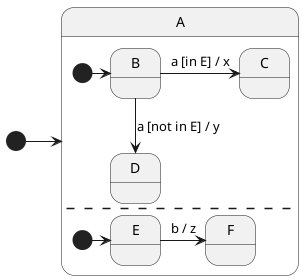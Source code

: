 @startuml

state A {
    state B
    state C
    state D
    [*] -> B
    B -> C : a [in E] / x
    B --> D : a [not in E] / y
    --
    state E
    state F
    [*] -> E
    E -> F : b / z
}
[*] -> A

@enduml
